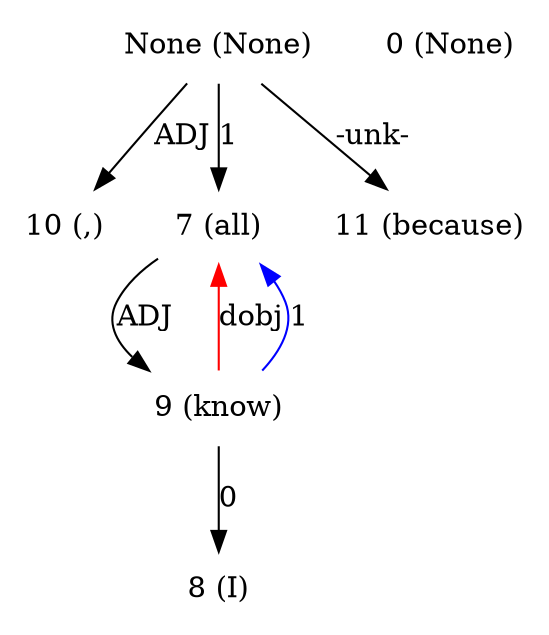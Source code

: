 digraph G{
edge [dir=forward]
node [shape=plaintext]

None [label="None (None)"]
None -> 10 [label="ADJ"]
None [label="None (None)"]
None -> 7 [label="1"]
None [label="None (None)"]
None -> 11 [label="-unk-"]
0 [label="0 (None)"]
7 [label="7 (all)"]
7 -> 9 [label="ADJ"]
9 -> 7 [label="dobj", color="red"]
8 [label="8 (I)"]
9 [label="9 (know)"]
9 -> 7 [label="1", color="blue"]
9 -> 8 [label="0"]
10 [label="10 (,)"]
11 [label="11 (because)"]
}
